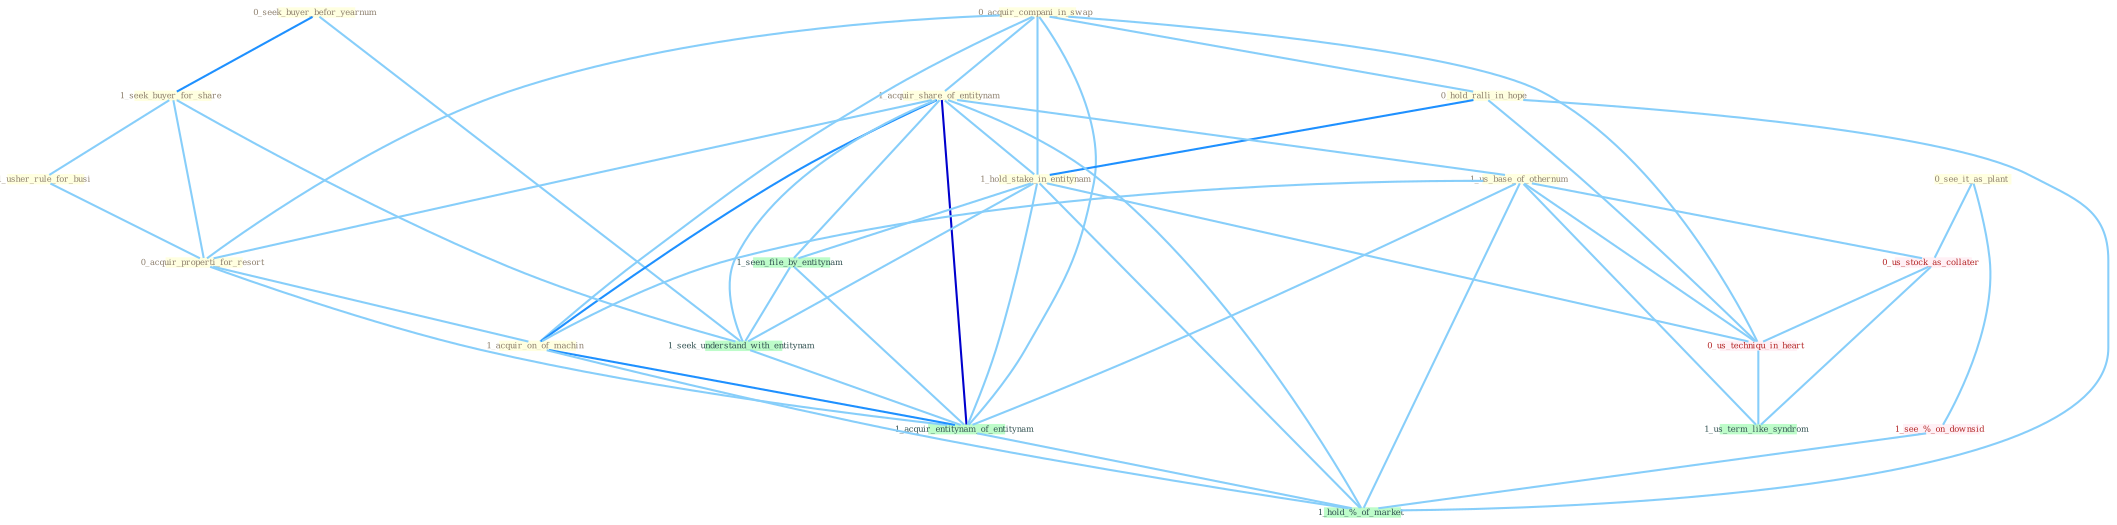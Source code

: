 Graph G{ 
    node
    [shape=polygon,style=filled,width=.5,height=.06,color="#BDFCC9",fixedsize=true,fontsize=4,
    fontcolor="#2f4f4f"];
    {node
    [color="#ffffe0", fontcolor="#8b7d6b"] "0_acquir_compani_in_swap " "0_seek_buyer_befor_yearnum " "0_hold_ralli_in_hope " "1_acquir_share_of_entitynam " "0_see_it_as_plant " "1_seek_buyer_for_share " "1_us_base_of_othernum " "1_usher_rule_for_busi " "0_acquir_properti_for_resort " "1_acquir_on_of_machin " "1_hold_stake_in_entitynam "}
{node [color="#fff0f5", fontcolor="#b22222"] "0_us_stock_as_collater " "0_us_techniqu_in_heart " "1_see_%_on_downsid "}
edge [color="#B0E2FF"];

	"0_acquir_compani_in_swap " -- "0_hold_ralli_in_hope " [w="1", color="#87cefa" ];
	"0_acquir_compani_in_swap " -- "1_acquir_share_of_entitynam " [w="1", color="#87cefa" ];
	"0_acquir_compani_in_swap " -- "0_acquir_properti_for_resort " [w="1", color="#87cefa" ];
	"0_acquir_compani_in_swap " -- "1_acquir_on_of_machin " [w="1", color="#87cefa" ];
	"0_acquir_compani_in_swap " -- "1_hold_stake_in_entitynam " [w="1", color="#87cefa" ];
	"0_acquir_compani_in_swap " -- "1_acquir_entitynam_of_entitynam " [w="1", color="#87cefa" ];
	"0_acquir_compani_in_swap " -- "0_us_techniqu_in_heart " [w="1", color="#87cefa" ];
	"0_seek_buyer_befor_yearnum " -- "1_seek_buyer_for_share " [w="2", color="#1e90ff" , len=0.8];
	"0_seek_buyer_befor_yearnum " -- "1_seek_understand_with_entitynam " [w="1", color="#87cefa" ];
	"0_hold_ralli_in_hope " -- "1_hold_stake_in_entitynam " [w="2", color="#1e90ff" , len=0.8];
	"0_hold_ralli_in_hope " -- "0_us_techniqu_in_heart " [w="1", color="#87cefa" ];
	"0_hold_ralli_in_hope " -- "1_hold_%_of_market " [w="1", color="#87cefa" ];
	"1_acquir_share_of_entitynam " -- "1_us_base_of_othernum " [w="1", color="#87cefa" ];
	"1_acquir_share_of_entitynam " -- "0_acquir_properti_for_resort " [w="1", color="#87cefa" ];
	"1_acquir_share_of_entitynam " -- "1_acquir_on_of_machin " [w="2", color="#1e90ff" , len=0.8];
	"1_acquir_share_of_entitynam " -- "1_hold_stake_in_entitynam " [w="1", color="#87cefa" ];
	"1_acquir_share_of_entitynam " -- "1_seen_file_by_entitynam " [w="1", color="#87cefa" ];
	"1_acquir_share_of_entitynam " -- "1_seek_understand_with_entitynam " [w="1", color="#87cefa" ];
	"1_acquir_share_of_entitynam " -- "1_acquir_entitynam_of_entitynam " [w="3", color="#0000cd" , len=0.6];
	"1_acquir_share_of_entitynam " -- "1_hold_%_of_market " [w="1", color="#87cefa" ];
	"0_see_it_as_plant " -- "0_us_stock_as_collater " [w="1", color="#87cefa" ];
	"0_see_it_as_plant " -- "1_see_%_on_downsid " [w="1", color="#87cefa" ];
	"1_seek_buyer_for_share " -- "1_usher_rule_for_busi " [w="1", color="#87cefa" ];
	"1_seek_buyer_for_share " -- "0_acquir_properti_for_resort " [w="1", color="#87cefa" ];
	"1_seek_buyer_for_share " -- "1_seek_understand_with_entitynam " [w="1", color="#87cefa" ];
	"1_us_base_of_othernum " -- "1_acquir_on_of_machin " [w="1", color="#87cefa" ];
	"1_us_base_of_othernum " -- "0_us_stock_as_collater " [w="1", color="#87cefa" ];
	"1_us_base_of_othernum " -- "1_acquir_entitynam_of_entitynam " [w="1", color="#87cefa" ];
	"1_us_base_of_othernum " -- "0_us_techniqu_in_heart " [w="1", color="#87cefa" ];
	"1_us_base_of_othernum " -- "1_us_term_like_syndrom " [w="1", color="#87cefa" ];
	"1_us_base_of_othernum " -- "1_hold_%_of_market " [w="1", color="#87cefa" ];
	"1_usher_rule_for_busi " -- "0_acquir_properti_for_resort " [w="1", color="#87cefa" ];
	"0_acquir_properti_for_resort " -- "1_acquir_on_of_machin " [w="1", color="#87cefa" ];
	"0_acquir_properti_for_resort " -- "1_acquir_entitynam_of_entitynam " [w="1", color="#87cefa" ];
	"1_acquir_on_of_machin " -- "1_acquir_entitynam_of_entitynam " [w="2", color="#1e90ff" , len=0.8];
	"1_acquir_on_of_machin " -- "1_hold_%_of_market " [w="1", color="#87cefa" ];
	"1_hold_stake_in_entitynam " -- "1_seen_file_by_entitynam " [w="1", color="#87cefa" ];
	"1_hold_stake_in_entitynam " -- "1_seek_understand_with_entitynam " [w="1", color="#87cefa" ];
	"1_hold_stake_in_entitynam " -- "1_acquir_entitynam_of_entitynam " [w="1", color="#87cefa" ];
	"1_hold_stake_in_entitynam " -- "0_us_techniqu_in_heart " [w="1", color="#87cefa" ];
	"1_hold_stake_in_entitynam " -- "1_hold_%_of_market " [w="1", color="#87cefa" ];
	"1_seen_file_by_entitynam " -- "1_seek_understand_with_entitynam " [w="1", color="#87cefa" ];
	"1_seen_file_by_entitynam " -- "1_acquir_entitynam_of_entitynam " [w="1", color="#87cefa" ];
	"0_us_stock_as_collater " -- "0_us_techniqu_in_heart " [w="1", color="#87cefa" ];
	"0_us_stock_as_collater " -- "1_us_term_like_syndrom " [w="1", color="#87cefa" ];
	"1_seek_understand_with_entitynam " -- "1_acquir_entitynam_of_entitynam " [w="1", color="#87cefa" ];
	"1_acquir_entitynam_of_entitynam " -- "1_hold_%_of_market " [w="1", color="#87cefa" ];
	"0_us_techniqu_in_heart " -- "1_us_term_like_syndrom " [w="1", color="#87cefa" ];
	"1_see_%_on_downsid " -- "1_hold_%_of_market " [w="1", color="#87cefa" ];
}